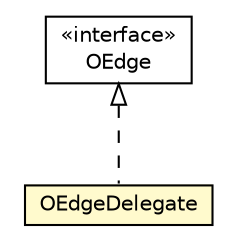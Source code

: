 #!/usr/local/bin/dot
#
# Class diagram 
# Generated by UMLGraph version R5_6-24-gf6e263 (http://www.umlgraph.org/)
#

digraph G {
	edge [fontname="Helvetica",fontsize=10,labelfontname="Helvetica",labelfontsize=10];
	node [fontname="Helvetica",fontsize=10,shape=plaintext];
	nodesep=0.25;
	ranksep=0.5;
	// com.orientechnologies.orient.core.record.OEdge
	c3188179 [label=<<table title="com.orientechnologies.orient.core.record.OEdge" border="0" cellborder="1" cellspacing="0" cellpadding="2" port="p" href="../OEdge.html">
		<tr><td><table border="0" cellspacing="0" cellpadding="1">
<tr><td align="center" balign="center"> &#171;interface&#187; </td></tr>
<tr><td align="center" balign="center"> OEdge </td></tr>
		</table></td></tr>
		</table>>, URL="../OEdge.html", fontname="Helvetica", fontcolor="black", fontsize=10.0];
	// com.orientechnologies.orient.core.record.impl.OEdgeDelegate
	c3188204 [label=<<table title="com.orientechnologies.orient.core.record.impl.OEdgeDelegate" border="0" cellborder="1" cellspacing="0" cellpadding="2" port="p" bgcolor="lemonChiffon" href="./OEdgeDelegate.html">
		<tr><td><table border="0" cellspacing="0" cellpadding="1">
<tr><td align="center" balign="center"> OEdgeDelegate </td></tr>
		</table></td></tr>
		</table>>, URL="./OEdgeDelegate.html", fontname="Helvetica", fontcolor="black", fontsize=10.0];
	//com.orientechnologies.orient.core.record.impl.OEdgeDelegate implements com.orientechnologies.orient.core.record.OEdge
	c3188179:p -> c3188204:p [dir=back,arrowtail=empty,style=dashed];
}

